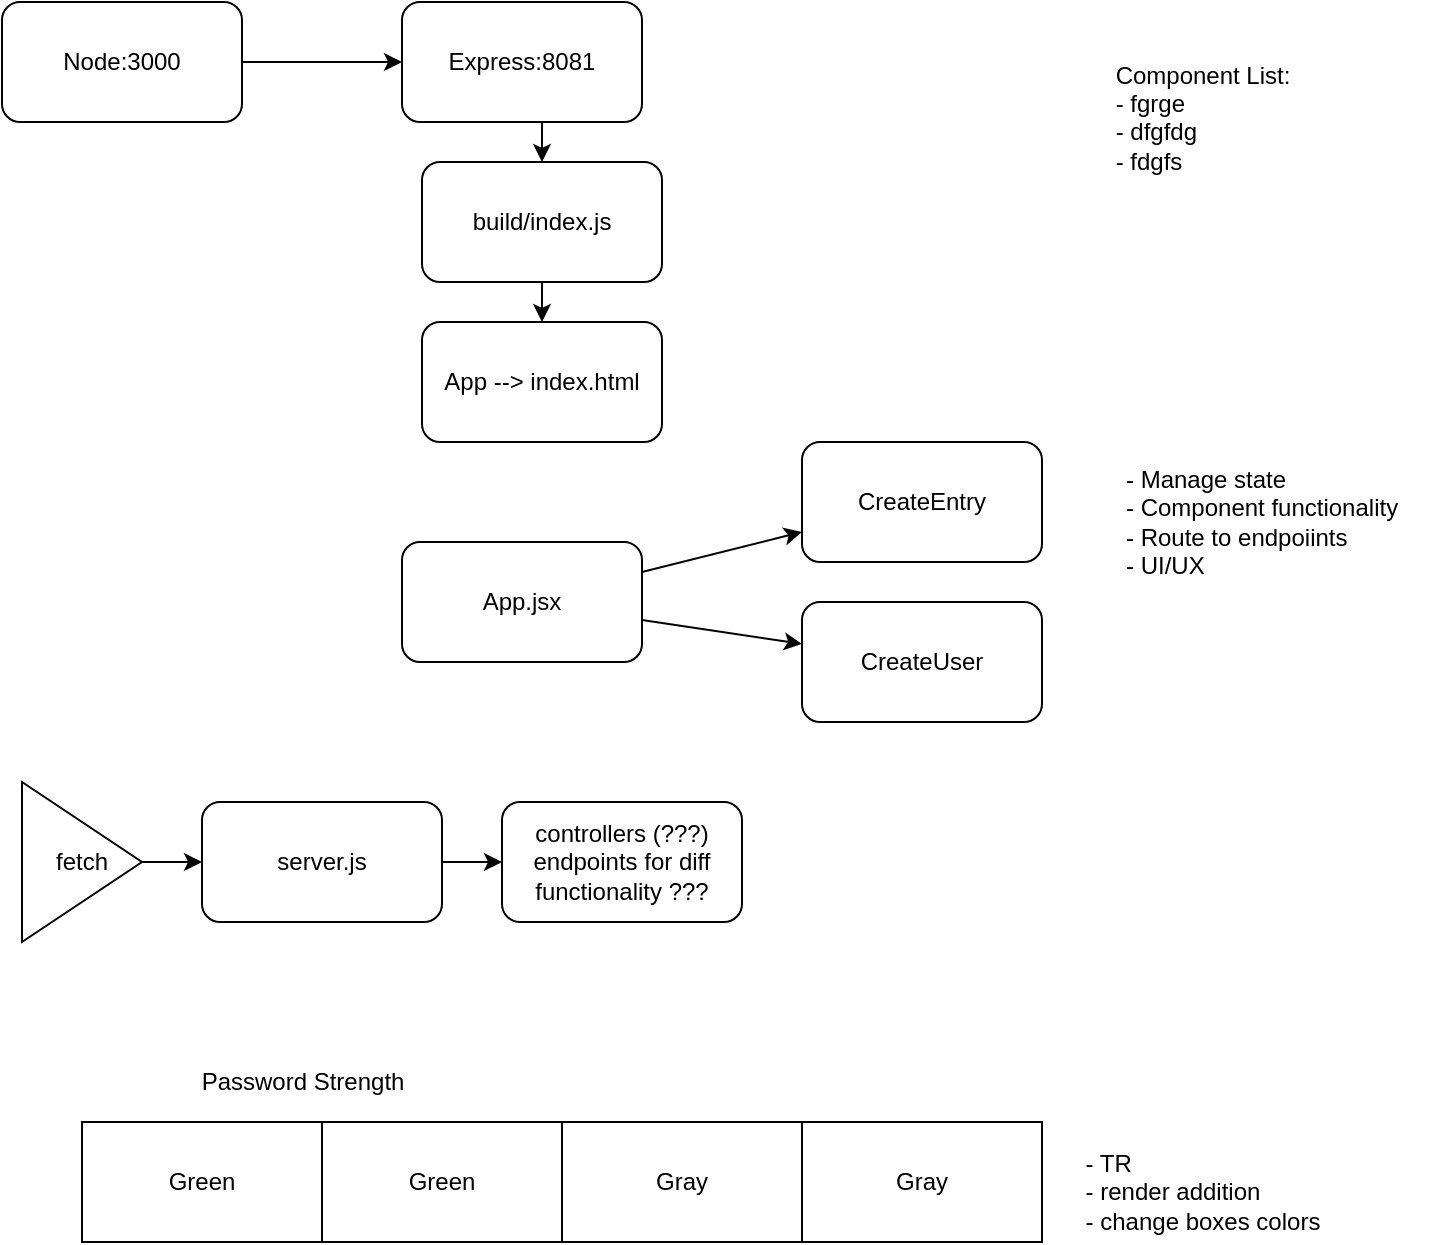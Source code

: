 <mxfile>
    <diagram id="ZhE_lONyFUbL4T8xMJvC" name="Page-1">
        <mxGraphModel dx="794" dy="249" grid="1" gridSize="10" guides="1" tooltips="1" connect="1" arrows="1" fold="1" page="1" pageScale="1" pageWidth="850" pageHeight="1100" math="0" shadow="0">
            <root>
                <mxCell id="0"/>
                <mxCell id="1" parent="0"/>
                <mxCell id="4" value="" style="edgeStyle=none;html=1;" edge="1" parent="1" source="2" target="3">
                    <mxGeometry relative="1" as="geometry"/>
                </mxCell>
                <mxCell id="15" value="" style="edgeStyle=none;html=1;" edge="1" parent="1" target="5">
                    <mxGeometry relative="1" as="geometry">
                        <mxPoint x="300" y="70" as="sourcePoint"/>
                    </mxGeometry>
                </mxCell>
                <mxCell id="2" value="Node:3000" style="rounded=1;whiteSpace=wrap;html=1;" vertex="1" parent="1">
                    <mxGeometry x="30" y="10" width="120" height="60" as="geometry"/>
                </mxCell>
                <mxCell id="3" value="Express:8081" style="whiteSpace=wrap;html=1;rounded=1;" vertex="1" parent="1">
                    <mxGeometry x="230" y="10" width="120" height="60" as="geometry"/>
                </mxCell>
                <mxCell id="8" value="" style="edgeStyle=none;html=1;" edge="1" parent="1" source="5" target="7">
                    <mxGeometry relative="1" as="geometry"/>
                </mxCell>
                <mxCell id="5" value="build/index.js" style="whiteSpace=wrap;html=1;rounded=1;" vertex="1" parent="1">
                    <mxGeometry x="240" y="90" width="120" height="60" as="geometry"/>
                </mxCell>
                <mxCell id="7" value="App --&amp;gt; index.html" style="whiteSpace=wrap;html=1;rounded=1;" vertex="1" parent="1">
                    <mxGeometry x="240" y="170" width="120" height="60" as="geometry"/>
                </mxCell>
                <mxCell id="11" value="" style="edgeStyle=none;html=1;" edge="1" parent="1" source="9" target="10">
                    <mxGeometry relative="1" as="geometry"/>
                </mxCell>
                <mxCell id="18" value="" style="edgeStyle=none;html=1;" edge="1" parent="1" source="9" target="16">
                    <mxGeometry relative="1" as="geometry"/>
                </mxCell>
                <mxCell id="9" value="App.jsx" style="rounded=1;whiteSpace=wrap;html=1;" vertex="1" parent="1">
                    <mxGeometry x="230" y="280" width="120" height="60" as="geometry"/>
                </mxCell>
                <mxCell id="10" value="CreateEntry" style="whiteSpace=wrap;html=1;rounded=1;" vertex="1" parent="1">
                    <mxGeometry x="430" y="230" width="120" height="60" as="geometry"/>
                </mxCell>
                <mxCell id="14" value="" style="edgeStyle=none;html=1;" edge="1" parent="1" source="12" target="13">
                    <mxGeometry relative="1" as="geometry"/>
                </mxCell>
                <mxCell id="12" value="server.js" style="rounded=1;whiteSpace=wrap;html=1;" vertex="1" parent="1">
                    <mxGeometry x="130" y="410" width="120" height="60" as="geometry"/>
                </mxCell>
                <mxCell id="13" value="controllers (???)&lt;br&gt;endpoints for diff functionality ???" style="whiteSpace=wrap;html=1;rounded=1;" vertex="1" parent="1">
                    <mxGeometry x="280" y="410" width="120" height="60" as="geometry"/>
                </mxCell>
                <mxCell id="16" value="CreateUser" style="rounded=1;whiteSpace=wrap;html=1;" vertex="1" parent="1">
                    <mxGeometry x="430" y="310" width="120" height="60" as="geometry"/>
                </mxCell>
                <mxCell id="20" value="" style="edgeStyle=none;html=1;" edge="1" parent="1" source="19" target="12">
                    <mxGeometry relative="1" as="geometry"/>
                </mxCell>
                <mxCell id="19" value="fetch" style="triangle;whiteSpace=wrap;html=1;" vertex="1" parent="1">
                    <mxGeometry x="40" y="400" width="60" height="80" as="geometry"/>
                </mxCell>
                <mxCell id="21" value="- Manage state&lt;br&gt;- Component functionality&lt;br&gt;&lt;div&gt;&lt;span&gt;- Route to endpoiints&lt;br&gt;- UI/UX&lt;/span&gt;&lt;/div&gt;" style="text;html=1;strokeColor=none;fillColor=none;align=left;verticalAlign=middle;whiteSpace=wrap;rounded=0;" vertex="1" parent="1">
                    <mxGeometry x="590" y="230" width="160" height="80" as="geometry"/>
                </mxCell>
                <mxCell id="23" value="&lt;div style=&quot;text-align: left&quot;&gt;&lt;span&gt;Component List:&lt;/span&gt;&lt;/div&gt;&lt;span&gt;&lt;div style=&quot;text-align: left&quot;&gt;&lt;span&gt;- fgrge&lt;/span&gt;&lt;/div&gt;&lt;div style=&quot;text-align: left&quot;&gt;&lt;span&gt;- dfgfdg&lt;/span&gt;&lt;/div&gt;&lt;div style=&quot;text-align: left&quot;&gt;&lt;span&gt;- fdgfs&lt;/span&gt;&lt;/div&gt;&lt;div style=&quot;text-align: left&quot;&gt;&lt;span&gt;&lt;br&gt;&lt;/span&gt;&lt;/div&gt;&lt;/span&gt;" style="text;html=1;align=center;verticalAlign=middle;resizable=0;points=[];autosize=1;strokeColor=none;" vertex="1" parent="1">
                    <mxGeometry x="580" y="40" width="100" height="70" as="geometry"/>
                </mxCell>
                <mxCell id="24" value="Green" style="rounded=0;whiteSpace=wrap;html=1;" vertex="1" parent="1">
                    <mxGeometry x="70" y="570" width="120" height="60" as="geometry"/>
                </mxCell>
                <mxCell id="25" value="Green" style="rounded=0;whiteSpace=wrap;html=1;" vertex="1" parent="1">
                    <mxGeometry x="190" y="570" width="120" height="60" as="geometry"/>
                </mxCell>
                <mxCell id="26" value="Gray" style="rounded=0;whiteSpace=wrap;html=1;" vertex="1" parent="1">
                    <mxGeometry x="310" y="570" width="120" height="60" as="geometry"/>
                </mxCell>
                <mxCell id="27" value="Gray" style="rounded=0;whiteSpace=wrap;html=1;" vertex="1" parent="1">
                    <mxGeometry x="430" y="570" width="120" height="60" as="geometry"/>
                </mxCell>
                <mxCell id="28" value="&lt;div style=&quot;text-align: left&quot;&gt;&lt;span&gt;- TR&lt;/span&gt;&lt;/div&gt;&lt;div style=&quot;text-align: left&quot;&gt;&lt;span&gt;- render addition&lt;/span&gt;&lt;/div&gt;&lt;div style=&quot;text-align: left&quot;&gt;&lt;span&gt;- change boxes colors&lt;/span&gt;&lt;/div&gt;" style="text;html=1;align=center;verticalAlign=middle;resizable=0;points=[];autosize=1;strokeColor=none;" vertex="1" parent="1">
                    <mxGeometry x="565" y="580" width="130" height="50" as="geometry"/>
                </mxCell>
                <mxCell id="29" value="Password Strength" style="text;html=1;align=center;verticalAlign=middle;resizable=0;points=[];autosize=1;strokeColor=none;" vertex="1" parent="1">
                    <mxGeometry x="120" y="540" width="120" height="20" as="geometry"/>
                </mxCell>
            </root>
        </mxGraphModel>
    </diagram>
</mxfile>